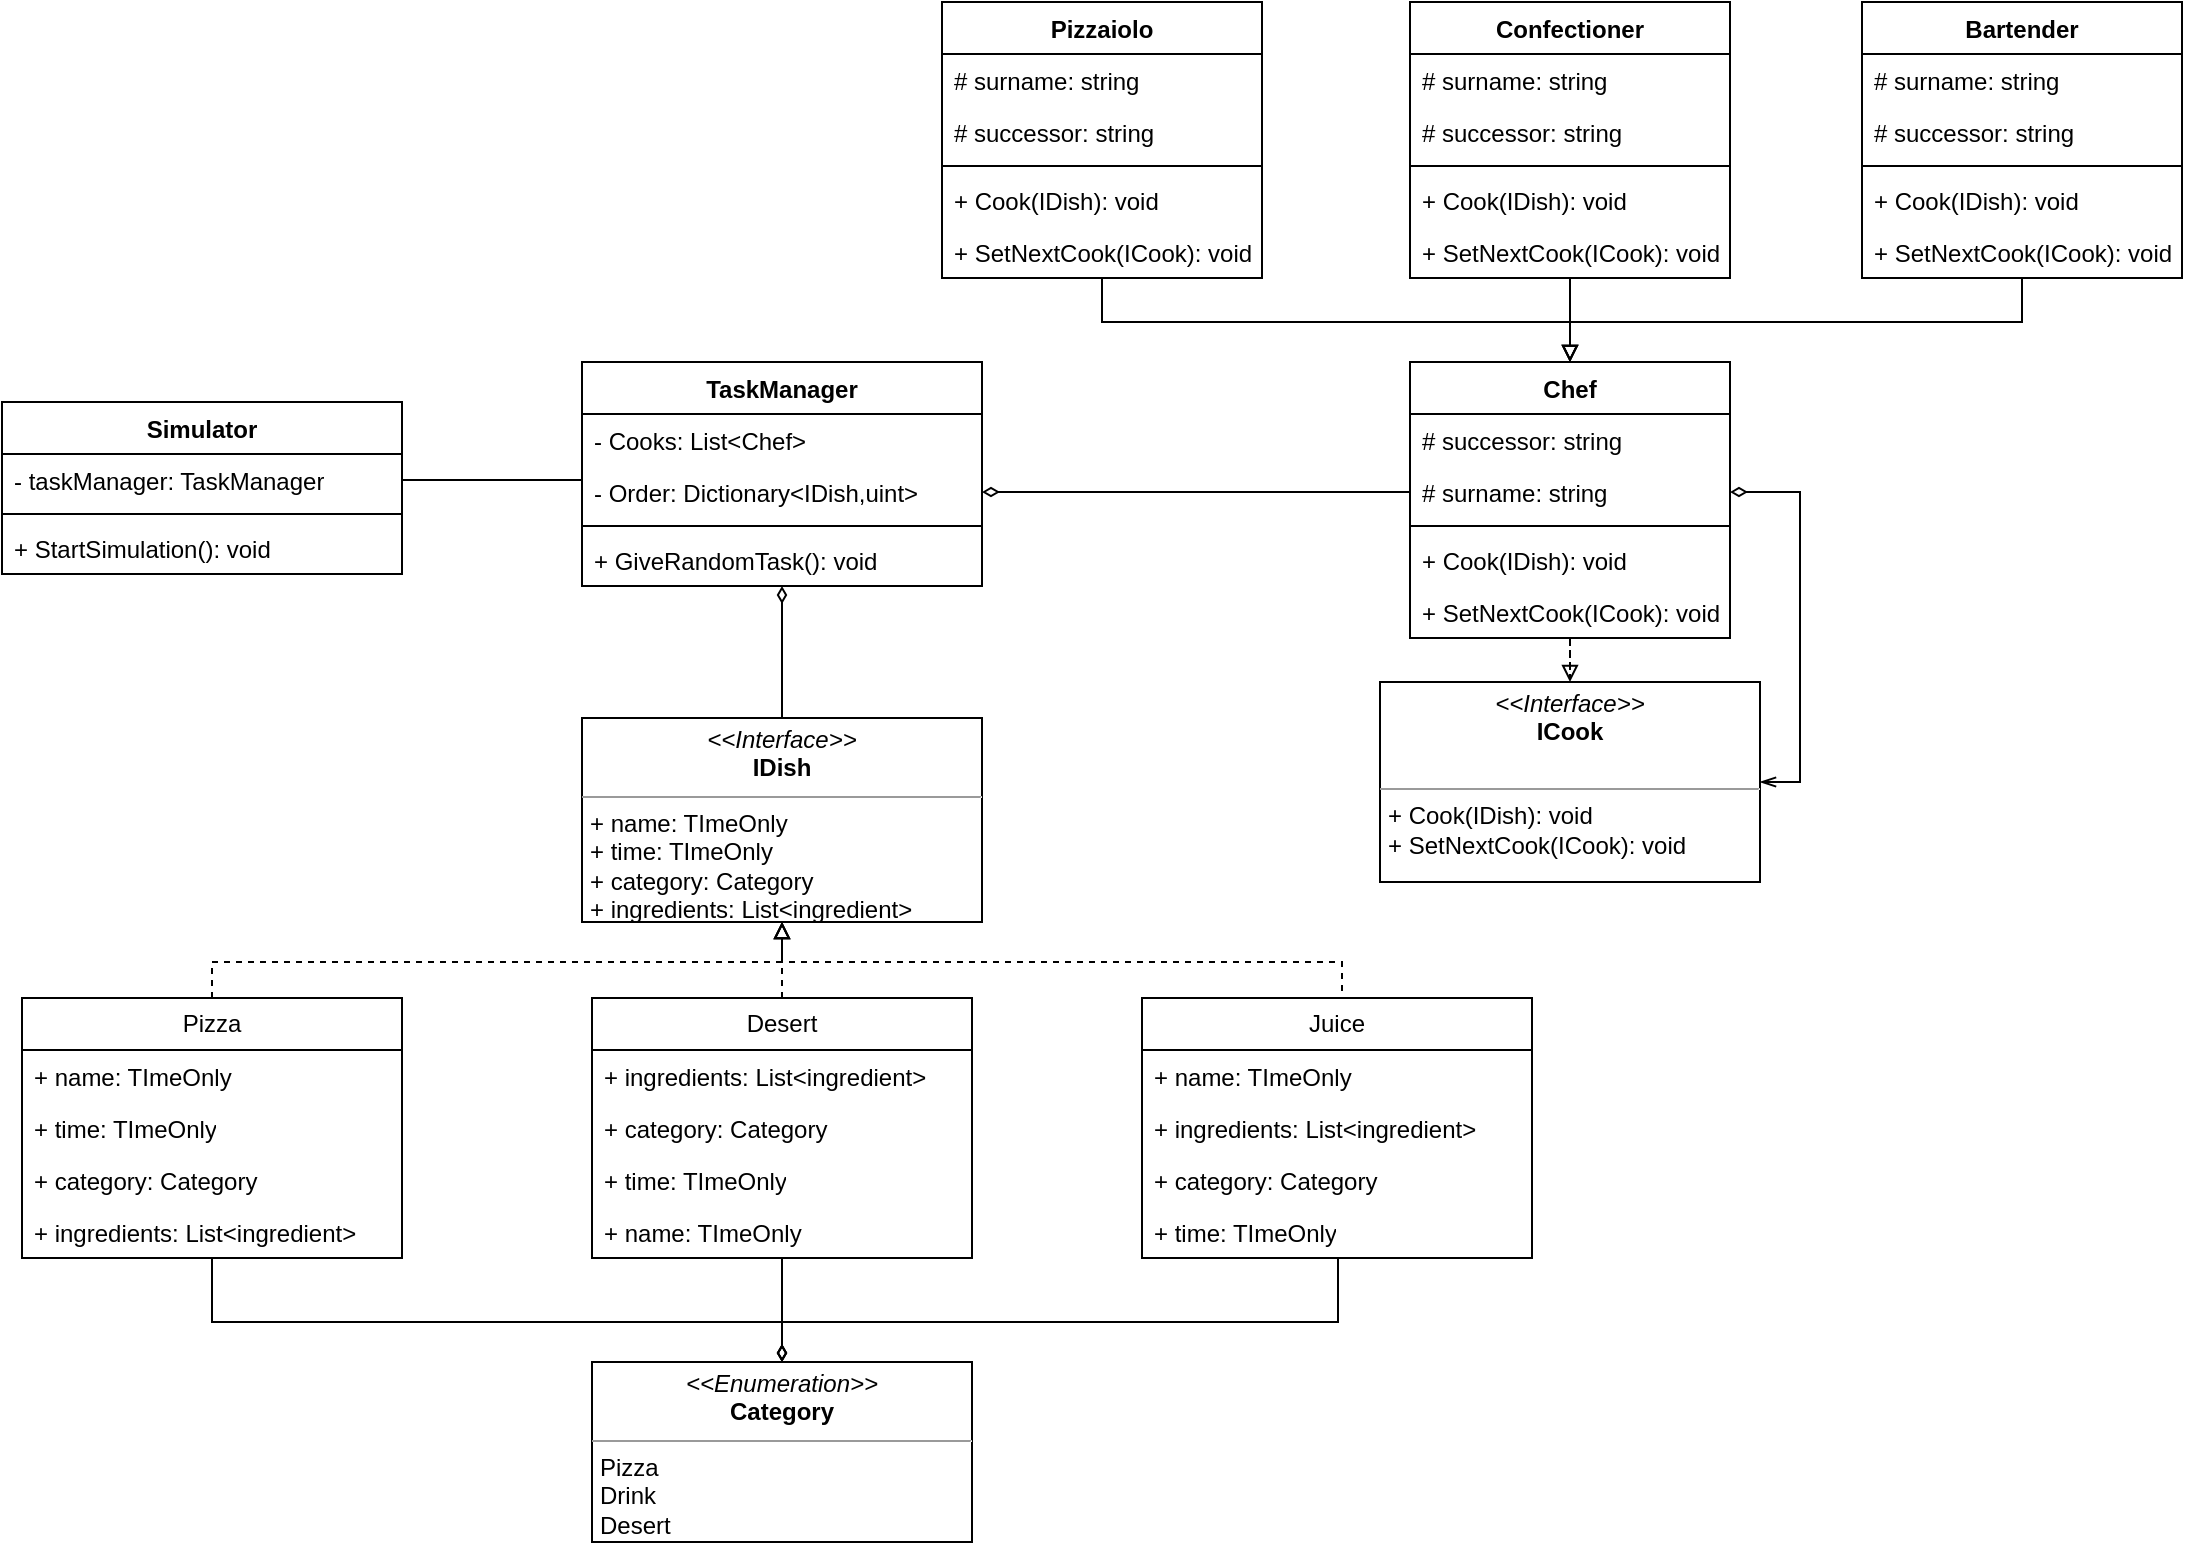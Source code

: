 <mxfile version="21.3.2" type="device">
  <diagram name="Страница 1" id="_z9sbXUod7Zqww_JdPd2">
    <mxGraphModel dx="2232" dy="864" grid="1" gridSize="10" guides="1" tooltips="1" connect="1" arrows="1" fold="1" page="1" pageScale="1" pageWidth="827" pageHeight="1169" math="0" shadow="0">
      <root>
        <mxCell id="0" />
        <mxCell id="1" parent="0" />
        <mxCell id="1dVAUiEyzIbPY-LR-RZL-49" style="edgeStyle=orthogonalEdgeStyle;rounded=0;orthogonalLoop=1;jettySize=auto;html=1;entryX=0.5;entryY=0;entryDx=0;entryDy=0;endArrow=block;endFill=0;" edge="1" parent="1" source="1dVAUiEyzIbPY-LR-RZL-1" target="1dVAUiEyzIbPY-LR-RZL-42">
          <mxGeometry relative="1" as="geometry">
            <Array as="points">
              <mxPoint x="-30" y="370" />
              <mxPoint x="204" y="370" />
            </Array>
          </mxGeometry>
        </mxCell>
        <mxCell id="1dVAUiEyzIbPY-LR-RZL-1" value="Pizzaiolo" style="swimlane;fontStyle=1;align=center;verticalAlign=top;childLayout=stackLayout;horizontal=1;startSize=26;horizontalStack=0;resizeParent=1;resizeParentMax=0;resizeLast=0;collapsible=1;marginBottom=0;whiteSpace=wrap;html=1;" vertex="1" parent="1">
          <mxGeometry x="-110" y="210" width="160" height="138" as="geometry" />
        </mxCell>
        <mxCell id="1dVAUiEyzIbPY-LR-RZL-56" value="# surname: string" style="text;strokeColor=none;fillColor=none;align=left;verticalAlign=top;spacingLeft=4;spacingRight=4;overflow=hidden;rotatable=0;points=[[0,0.5],[1,0.5]];portConstraint=eastwest;whiteSpace=wrap;html=1;" vertex="1" parent="1dVAUiEyzIbPY-LR-RZL-1">
          <mxGeometry y="26" width="160" height="26" as="geometry" />
        </mxCell>
        <mxCell id="1dVAUiEyzIbPY-LR-RZL-55" value="# successor: string" style="text;strokeColor=none;fillColor=none;align=left;verticalAlign=top;spacingLeft=4;spacingRight=4;overflow=hidden;rotatable=0;points=[[0,0.5],[1,0.5]];portConstraint=eastwest;whiteSpace=wrap;html=1;" vertex="1" parent="1dVAUiEyzIbPY-LR-RZL-1">
          <mxGeometry y="52" width="160" height="26" as="geometry" />
        </mxCell>
        <mxCell id="1dVAUiEyzIbPY-LR-RZL-3" value="" style="line;strokeWidth=1;fillColor=none;align=left;verticalAlign=middle;spacingTop=-1;spacingLeft=3;spacingRight=3;rotatable=0;labelPosition=right;points=[];portConstraint=eastwest;strokeColor=inherit;" vertex="1" parent="1dVAUiEyzIbPY-LR-RZL-1">
          <mxGeometry y="78" width="160" height="8" as="geometry" />
        </mxCell>
        <mxCell id="1dVAUiEyzIbPY-LR-RZL-4" value="+ Cook(IDish): void" style="text;strokeColor=none;fillColor=none;align=left;verticalAlign=top;spacingLeft=4;spacingRight=4;overflow=hidden;rotatable=0;points=[[0,0.5],[1,0.5]];portConstraint=eastwest;whiteSpace=wrap;html=1;" vertex="1" parent="1dVAUiEyzIbPY-LR-RZL-1">
          <mxGeometry y="86" width="160" height="26" as="geometry" />
        </mxCell>
        <mxCell id="1dVAUiEyzIbPY-LR-RZL-65" value="+ SetNextCook(ICook): void" style="text;strokeColor=none;fillColor=none;align=left;verticalAlign=top;spacingLeft=4;spacingRight=4;overflow=hidden;rotatable=0;points=[[0,0.5],[1,0.5]];portConstraint=eastwest;whiteSpace=wrap;html=1;" vertex="1" parent="1dVAUiEyzIbPY-LR-RZL-1">
          <mxGeometry y="112" width="160" height="26" as="geometry" />
        </mxCell>
        <mxCell id="1dVAUiEyzIbPY-LR-RZL-5" value="&lt;p style=&quot;margin:0px;margin-top:4px;text-align:center;&quot;&gt;&lt;i&gt;&amp;lt;&amp;lt;Interface&amp;gt;&amp;gt;&lt;/i&gt;&lt;br&gt;&lt;b&gt;ICook&lt;/b&gt;&lt;/p&gt;&lt;p style=&quot;margin:0px;margin-left:4px;&quot;&gt;&lt;br&gt;&lt;/p&gt;&lt;hr size=&quot;1&quot;&gt;&lt;p style=&quot;margin:0px;margin-left:4px;&quot;&gt;+ Cook(IDish): void&lt;br&gt;&lt;/p&gt;&lt;p style=&quot;margin:0px;margin-left:4px;&quot;&gt;+ SetNextCook(ICook): void&lt;/p&gt;&lt;p style=&quot;margin:0px;margin-left:4px;&quot;&gt;&lt;br&gt;&lt;/p&gt;" style="verticalAlign=top;align=left;overflow=fill;fontSize=12;fontFamily=Helvetica;html=1;whiteSpace=wrap;" vertex="1" parent="1">
          <mxGeometry x="109" y="550" width="190" height="100" as="geometry" />
        </mxCell>
        <mxCell id="1dVAUiEyzIbPY-LR-RZL-50" style="edgeStyle=orthogonalEdgeStyle;rounded=0;orthogonalLoop=1;jettySize=auto;html=1;endArrow=block;endFill=0;" edge="1" parent="1" source="1dVAUiEyzIbPY-LR-RZL-6">
          <mxGeometry relative="1" as="geometry">
            <mxPoint x="204" y="390" as="targetPoint" />
          </mxGeometry>
        </mxCell>
        <mxCell id="1dVAUiEyzIbPY-LR-RZL-6" value="Confectioner" style="swimlane;fontStyle=1;align=center;verticalAlign=top;childLayout=stackLayout;horizontal=1;startSize=26;horizontalStack=0;resizeParent=1;resizeParentMax=0;resizeLast=0;collapsible=1;marginBottom=0;whiteSpace=wrap;html=1;" vertex="1" parent="1">
          <mxGeometry x="124" y="210" width="160" height="138" as="geometry" />
        </mxCell>
        <mxCell id="1dVAUiEyzIbPY-LR-RZL-58" value="# surname: string" style="text;strokeColor=none;fillColor=none;align=left;verticalAlign=top;spacingLeft=4;spacingRight=4;overflow=hidden;rotatable=0;points=[[0,0.5],[1,0.5]];portConstraint=eastwest;whiteSpace=wrap;html=1;" vertex="1" parent="1dVAUiEyzIbPY-LR-RZL-6">
          <mxGeometry y="26" width="160" height="26" as="geometry" />
        </mxCell>
        <mxCell id="1dVAUiEyzIbPY-LR-RZL-57" value="# successor: string" style="text;strokeColor=none;fillColor=none;align=left;verticalAlign=top;spacingLeft=4;spacingRight=4;overflow=hidden;rotatable=0;points=[[0,0.5],[1,0.5]];portConstraint=eastwest;whiteSpace=wrap;html=1;" vertex="1" parent="1dVAUiEyzIbPY-LR-RZL-6">
          <mxGeometry y="52" width="160" height="26" as="geometry" />
        </mxCell>
        <mxCell id="1dVAUiEyzIbPY-LR-RZL-8" value="" style="line;strokeWidth=1;fillColor=none;align=left;verticalAlign=middle;spacingTop=-1;spacingLeft=3;spacingRight=3;rotatable=0;labelPosition=right;points=[];portConstraint=eastwest;strokeColor=inherit;" vertex="1" parent="1dVAUiEyzIbPY-LR-RZL-6">
          <mxGeometry y="78" width="160" height="8" as="geometry" />
        </mxCell>
        <mxCell id="1dVAUiEyzIbPY-LR-RZL-9" value="+ Cook(IDish): void" style="text;strokeColor=none;fillColor=none;align=left;verticalAlign=top;spacingLeft=4;spacingRight=4;overflow=hidden;rotatable=0;points=[[0,0.5],[1,0.5]];portConstraint=eastwest;whiteSpace=wrap;html=1;" vertex="1" parent="1dVAUiEyzIbPY-LR-RZL-6">
          <mxGeometry y="86" width="160" height="26" as="geometry" />
        </mxCell>
        <mxCell id="1dVAUiEyzIbPY-LR-RZL-64" value="+ SetNextCook(ICook): void" style="text;strokeColor=none;fillColor=none;align=left;verticalAlign=top;spacingLeft=4;spacingRight=4;overflow=hidden;rotatable=0;points=[[0,0.5],[1,0.5]];portConstraint=eastwest;whiteSpace=wrap;html=1;" vertex="1" parent="1dVAUiEyzIbPY-LR-RZL-6">
          <mxGeometry y="112" width="160" height="26" as="geometry" />
        </mxCell>
        <mxCell id="1dVAUiEyzIbPY-LR-RZL-51" style="edgeStyle=orthogonalEdgeStyle;rounded=0;orthogonalLoop=1;jettySize=auto;html=1;entryX=0.5;entryY=0;entryDx=0;entryDy=0;endArrow=block;endFill=0;" edge="1" parent="1" source="1dVAUiEyzIbPY-LR-RZL-10" target="1dVAUiEyzIbPY-LR-RZL-42">
          <mxGeometry relative="1" as="geometry">
            <Array as="points">
              <mxPoint x="430" y="370" />
              <mxPoint x="204" y="370" />
            </Array>
          </mxGeometry>
        </mxCell>
        <mxCell id="1dVAUiEyzIbPY-LR-RZL-10" value="Bartender" style="swimlane;fontStyle=1;align=center;verticalAlign=top;childLayout=stackLayout;horizontal=1;startSize=26;horizontalStack=0;resizeParent=1;resizeParentMax=0;resizeLast=0;collapsible=1;marginBottom=0;whiteSpace=wrap;html=1;" vertex="1" parent="1">
          <mxGeometry x="350" y="210" width="160" height="138" as="geometry" />
        </mxCell>
        <mxCell id="1dVAUiEyzIbPY-LR-RZL-60" value="# surname: string" style="text;strokeColor=none;fillColor=none;align=left;verticalAlign=top;spacingLeft=4;spacingRight=4;overflow=hidden;rotatable=0;points=[[0,0.5],[1,0.5]];portConstraint=eastwest;whiteSpace=wrap;html=1;" vertex="1" parent="1dVAUiEyzIbPY-LR-RZL-10">
          <mxGeometry y="26" width="160" height="26" as="geometry" />
        </mxCell>
        <mxCell id="1dVAUiEyzIbPY-LR-RZL-59" value="# successor: string" style="text;strokeColor=none;fillColor=none;align=left;verticalAlign=top;spacingLeft=4;spacingRight=4;overflow=hidden;rotatable=0;points=[[0,0.5],[1,0.5]];portConstraint=eastwest;whiteSpace=wrap;html=1;" vertex="1" parent="1dVAUiEyzIbPY-LR-RZL-10">
          <mxGeometry y="52" width="160" height="26" as="geometry" />
        </mxCell>
        <mxCell id="1dVAUiEyzIbPY-LR-RZL-12" value="" style="line;strokeWidth=1;fillColor=none;align=left;verticalAlign=middle;spacingTop=-1;spacingLeft=3;spacingRight=3;rotatable=0;labelPosition=right;points=[];portConstraint=eastwest;strokeColor=inherit;" vertex="1" parent="1dVAUiEyzIbPY-LR-RZL-10">
          <mxGeometry y="78" width="160" height="8" as="geometry" />
        </mxCell>
        <mxCell id="1dVAUiEyzIbPY-LR-RZL-13" value="+ Cook(IDish): void" style="text;strokeColor=none;fillColor=none;align=left;verticalAlign=top;spacingLeft=4;spacingRight=4;overflow=hidden;rotatable=0;points=[[0,0.5],[1,0.5]];portConstraint=eastwest;whiteSpace=wrap;html=1;" vertex="1" parent="1dVAUiEyzIbPY-LR-RZL-10">
          <mxGeometry y="86" width="160" height="26" as="geometry" />
        </mxCell>
        <mxCell id="1dVAUiEyzIbPY-LR-RZL-63" value="+ SetNextCook(ICook): void" style="text;strokeColor=none;fillColor=none;align=left;verticalAlign=top;spacingLeft=4;spacingRight=4;overflow=hidden;rotatable=0;points=[[0,0.5],[1,0.5]];portConstraint=eastwest;whiteSpace=wrap;html=1;" vertex="1" parent="1dVAUiEyzIbPY-LR-RZL-10">
          <mxGeometry y="112" width="160" height="26" as="geometry" />
        </mxCell>
        <mxCell id="1dVAUiEyzIbPY-LR-RZL-74" style="edgeStyle=orthogonalEdgeStyle;rounded=0;orthogonalLoop=1;jettySize=auto;html=1;entryX=0.5;entryY=0;entryDx=0;entryDy=0;startArrow=diamondThin;startFill=0;endArrow=none;endFill=0;" edge="1" parent="1" source="1dVAUiEyzIbPY-LR-RZL-18" target="1dVAUiEyzIbPY-LR-RZL-23">
          <mxGeometry relative="1" as="geometry" />
        </mxCell>
        <mxCell id="1dVAUiEyzIbPY-LR-RZL-18" value="TaskManager" style="swimlane;fontStyle=1;align=center;verticalAlign=top;childLayout=stackLayout;horizontal=1;startSize=26;horizontalStack=0;resizeParent=1;resizeParentMax=0;resizeLast=0;collapsible=1;marginBottom=0;whiteSpace=wrap;html=1;" vertex="1" parent="1">
          <mxGeometry x="-290" y="390" width="200" height="112" as="geometry" />
        </mxCell>
        <mxCell id="1dVAUiEyzIbPY-LR-RZL-19" value="- Cooks: List&amp;lt;Chef&amp;gt;" style="text;strokeColor=none;fillColor=none;align=left;verticalAlign=top;spacingLeft=4;spacingRight=4;overflow=hidden;rotatable=0;points=[[0,0.5],[1,0.5]];portConstraint=eastwest;whiteSpace=wrap;html=1;" vertex="1" parent="1dVAUiEyzIbPY-LR-RZL-18">
          <mxGeometry y="26" width="200" height="26" as="geometry" />
        </mxCell>
        <mxCell id="1dVAUiEyzIbPY-LR-RZL-22" value="- Order: Dictionary&amp;lt;IDish,uint&amp;gt;" style="text;strokeColor=none;fillColor=none;align=left;verticalAlign=top;spacingLeft=4;spacingRight=4;overflow=hidden;rotatable=0;points=[[0,0.5],[1,0.5]];portConstraint=eastwest;whiteSpace=wrap;html=1;" vertex="1" parent="1dVAUiEyzIbPY-LR-RZL-18">
          <mxGeometry y="52" width="200" height="26" as="geometry" />
        </mxCell>
        <mxCell id="1dVAUiEyzIbPY-LR-RZL-20" value="" style="line;strokeWidth=1;fillColor=none;align=left;verticalAlign=middle;spacingTop=-1;spacingLeft=3;spacingRight=3;rotatable=0;labelPosition=right;points=[];portConstraint=eastwest;strokeColor=inherit;" vertex="1" parent="1dVAUiEyzIbPY-LR-RZL-18">
          <mxGeometry y="78" width="200" height="8" as="geometry" />
        </mxCell>
        <mxCell id="1dVAUiEyzIbPY-LR-RZL-21" value="+ GiveRandomTask(): void" style="text;strokeColor=none;fillColor=none;align=left;verticalAlign=top;spacingLeft=4;spacingRight=4;overflow=hidden;rotatable=0;points=[[0,0.5],[1,0.5]];portConstraint=eastwest;whiteSpace=wrap;html=1;" vertex="1" parent="1dVAUiEyzIbPY-LR-RZL-18">
          <mxGeometry y="86" width="200" height="26" as="geometry" />
        </mxCell>
        <mxCell id="1dVAUiEyzIbPY-LR-RZL-23" value="&lt;p style=&quot;margin:0px;margin-top:4px;text-align:center;&quot;&gt;&lt;i&gt;&amp;lt;&amp;lt;Interface&amp;gt;&amp;gt;&lt;/i&gt;&lt;br&gt;&lt;b&gt;IDish&lt;/b&gt;&lt;/p&gt;&lt;hr size=&quot;1&quot;&gt;&lt;p style=&quot;margin:0px;margin-left:4px;&quot;&gt;+ name: TImeOnly&lt;br&gt;&lt;/p&gt;&lt;p style=&quot;margin:0px;margin-left:4px;&quot;&gt;+ time: TImeOnly&lt;br&gt;&lt;/p&gt;&lt;p style=&quot;margin:0px;margin-left:4px;&quot;&gt;+ category: Category&lt;/p&gt;&lt;p style=&quot;margin:0px;margin-left:4px;&quot;&gt;+ ingredients: List&amp;lt;ingredient&amp;gt;&lt;/p&gt;" style="verticalAlign=top;align=left;overflow=fill;fontSize=12;fontFamily=Helvetica;html=1;whiteSpace=wrap;" vertex="1" parent="1">
          <mxGeometry x="-290" y="568" width="200" height="102" as="geometry" />
        </mxCell>
        <mxCell id="1dVAUiEyzIbPY-LR-RZL-75" style="edgeStyle=orthogonalEdgeStyle;rounded=0;orthogonalLoop=1;jettySize=auto;html=1;entryX=0.5;entryY=1;entryDx=0;entryDy=0;endArrow=block;endFill=0;dashed=1;exitX=0.5;exitY=0;exitDx=0;exitDy=0;" edge="1" parent="1" source="1dVAUiEyzIbPY-LR-RZL-30" target="1dVAUiEyzIbPY-LR-RZL-23">
          <mxGeometry relative="1" as="geometry">
            <Array as="points">
              <mxPoint x="-475" y="690" />
              <mxPoint x="-190" y="690" />
            </Array>
          </mxGeometry>
        </mxCell>
        <mxCell id="1dVAUiEyzIbPY-LR-RZL-30" value="Pizza" style="swimlane;fontStyle=0;childLayout=stackLayout;horizontal=1;startSize=26;fillColor=none;horizontalStack=0;resizeParent=1;resizeParentMax=0;resizeLast=0;collapsible=1;marginBottom=0;whiteSpace=wrap;html=1;" vertex="1" parent="1">
          <mxGeometry x="-570" y="708" width="190" height="130" as="geometry" />
        </mxCell>
        <mxCell id="1dVAUiEyzIbPY-LR-RZL-34" value="+ name: TImeOnly" style="text;strokeColor=none;fillColor=none;align=left;verticalAlign=top;spacingLeft=4;spacingRight=4;overflow=hidden;rotatable=0;points=[[0,0.5],[1,0.5]];portConstraint=eastwest;whiteSpace=wrap;html=1;" vertex="1" parent="1dVAUiEyzIbPY-LR-RZL-30">
          <mxGeometry y="26" width="190" height="26" as="geometry" />
        </mxCell>
        <mxCell id="1dVAUiEyzIbPY-LR-RZL-80" value="+ time: TImeOnly" style="text;strokeColor=none;fillColor=none;align=left;verticalAlign=top;spacingLeft=4;spacingRight=4;overflow=hidden;rotatable=0;points=[[0,0.5],[1,0.5]];portConstraint=eastwest;whiteSpace=wrap;html=1;" vertex="1" parent="1dVAUiEyzIbPY-LR-RZL-30">
          <mxGeometry y="52" width="190" height="26" as="geometry" />
        </mxCell>
        <mxCell id="1dVAUiEyzIbPY-LR-RZL-81" value="+ category: Category" style="text;strokeColor=none;fillColor=none;align=left;verticalAlign=top;spacingLeft=4;spacingRight=4;overflow=hidden;rotatable=0;points=[[0,0.5],[1,0.5]];portConstraint=eastwest;whiteSpace=wrap;html=1;" vertex="1" parent="1dVAUiEyzIbPY-LR-RZL-30">
          <mxGeometry y="78" width="190" height="26" as="geometry" />
        </mxCell>
        <mxCell id="1dVAUiEyzIbPY-LR-RZL-35" value="+ ingredients: List&amp;lt;ingredient&amp;gt;" style="text;strokeColor=none;fillColor=none;align=left;verticalAlign=top;spacingLeft=4;spacingRight=4;overflow=hidden;rotatable=0;points=[[0,0.5],[1,0.5]];portConstraint=eastwest;whiteSpace=wrap;html=1;" vertex="1" parent="1dVAUiEyzIbPY-LR-RZL-30">
          <mxGeometry y="104" width="190" height="26" as="geometry" />
        </mxCell>
        <mxCell id="1dVAUiEyzIbPY-LR-RZL-76" style="edgeStyle=orthogonalEdgeStyle;rounded=0;orthogonalLoop=1;jettySize=auto;html=1;entryX=0.5;entryY=1;entryDx=0;entryDy=0;dashed=1;endArrow=block;endFill=0;" edge="1" parent="1" source="1dVAUiEyzIbPY-LR-RZL-36" target="1dVAUiEyzIbPY-LR-RZL-23">
          <mxGeometry relative="1" as="geometry" />
        </mxCell>
        <mxCell id="1dVAUiEyzIbPY-LR-RZL-36" value="Desert" style="swimlane;fontStyle=0;childLayout=stackLayout;horizontal=1;startSize=26;fillColor=none;horizontalStack=0;resizeParent=1;resizeParentMax=0;resizeLast=0;collapsible=1;marginBottom=0;whiteSpace=wrap;html=1;" vertex="1" parent="1">
          <mxGeometry x="-285" y="708" width="190" height="130" as="geometry" />
        </mxCell>
        <mxCell id="1dVAUiEyzIbPY-LR-RZL-98" value="+ ingredients: List&amp;lt;ingredient&amp;gt;" style="text;strokeColor=none;fillColor=none;align=left;verticalAlign=top;spacingLeft=4;spacingRight=4;overflow=hidden;rotatable=0;points=[[0,0.5],[1,0.5]];portConstraint=eastwest;whiteSpace=wrap;html=1;" vertex="1" parent="1dVAUiEyzIbPY-LR-RZL-36">
          <mxGeometry y="26" width="190" height="26" as="geometry" />
        </mxCell>
        <mxCell id="1dVAUiEyzIbPY-LR-RZL-97" value="+ category: Category" style="text;strokeColor=none;fillColor=none;align=left;verticalAlign=top;spacingLeft=4;spacingRight=4;overflow=hidden;rotatable=0;points=[[0,0.5],[1,0.5]];portConstraint=eastwest;whiteSpace=wrap;html=1;" vertex="1" parent="1dVAUiEyzIbPY-LR-RZL-36">
          <mxGeometry y="52" width="190" height="26" as="geometry" />
        </mxCell>
        <mxCell id="1dVAUiEyzIbPY-LR-RZL-96" value="+ time: TImeOnly" style="text;strokeColor=none;fillColor=none;align=left;verticalAlign=top;spacingLeft=4;spacingRight=4;overflow=hidden;rotatable=0;points=[[0,0.5],[1,0.5]];portConstraint=eastwest;whiteSpace=wrap;html=1;" vertex="1" parent="1dVAUiEyzIbPY-LR-RZL-36">
          <mxGeometry y="78" width="190" height="26" as="geometry" />
        </mxCell>
        <mxCell id="1dVAUiEyzIbPY-LR-RZL-95" value="+ name: TImeOnly" style="text;strokeColor=none;fillColor=none;align=left;verticalAlign=top;spacingLeft=4;spacingRight=4;overflow=hidden;rotatable=0;points=[[0,0.5],[1,0.5]];portConstraint=eastwest;whiteSpace=wrap;html=1;" vertex="1" parent="1dVAUiEyzIbPY-LR-RZL-36">
          <mxGeometry y="104" width="190" height="26" as="geometry" />
        </mxCell>
        <mxCell id="1dVAUiEyzIbPY-LR-RZL-77" style="edgeStyle=orthogonalEdgeStyle;rounded=0;orthogonalLoop=1;jettySize=auto;html=1;entryX=0.5;entryY=1;entryDx=0;entryDy=0;dashed=1;endArrow=block;endFill=0;exitX=0.5;exitY=0;exitDx=0;exitDy=0;" edge="1" parent="1" source="1dVAUiEyzIbPY-LR-RZL-39" target="1dVAUiEyzIbPY-LR-RZL-23">
          <mxGeometry relative="1" as="geometry">
            <Array as="points">
              <mxPoint x="90" y="708" />
              <mxPoint x="90" y="690" />
              <mxPoint x="-190" y="690" />
            </Array>
          </mxGeometry>
        </mxCell>
        <mxCell id="1dVAUiEyzIbPY-LR-RZL-39" value="Juice" style="swimlane;fontStyle=0;childLayout=stackLayout;horizontal=1;startSize=26;fillColor=none;horizontalStack=0;resizeParent=1;resizeParentMax=0;resizeLast=0;collapsible=1;marginBottom=0;whiteSpace=wrap;html=1;" vertex="1" parent="1">
          <mxGeometry x="-10" y="708" width="195" height="130" as="geometry" />
        </mxCell>
        <mxCell id="1dVAUiEyzIbPY-LR-RZL-91" value="+ name: TImeOnly" style="text;strokeColor=none;fillColor=none;align=left;verticalAlign=top;spacingLeft=4;spacingRight=4;overflow=hidden;rotatable=0;points=[[0,0.5],[1,0.5]];portConstraint=eastwest;whiteSpace=wrap;html=1;" vertex="1" parent="1dVAUiEyzIbPY-LR-RZL-39">
          <mxGeometry y="26" width="195" height="26" as="geometry" />
        </mxCell>
        <mxCell id="1dVAUiEyzIbPY-LR-RZL-94" value="+ ingredients: List&amp;lt;ingredient&amp;gt;" style="text;strokeColor=none;fillColor=none;align=left;verticalAlign=top;spacingLeft=4;spacingRight=4;overflow=hidden;rotatable=0;points=[[0,0.5],[1,0.5]];portConstraint=eastwest;whiteSpace=wrap;html=1;" vertex="1" parent="1dVAUiEyzIbPY-LR-RZL-39">
          <mxGeometry y="52" width="195" height="26" as="geometry" />
        </mxCell>
        <mxCell id="1dVAUiEyzIbPY-LR-RZL-93" value="+ category: Category" style="text;strokeColor=none;fillColor=none;align=left;verticalAlign=top;spacingLeft=4;spacingRight=4;overflow=hidden;rotatable=0;points=[[0,0.5],[1,0.5]];portConstraint=eastwest;whiteSpace=wrap;html=1;" vertex="1" parent="1dVAUiEyzIbPY-LR-RZL-39">
          <mxGeometry y="78" width="195" height="26" as="geometry" />
        </mxCell>
        <mxCell id="1dVAUiEyzIbPY-LR-RZL-92" value="+ time: TImeOnly" style="text;strokeColor=none;fillColor=none;align=left;verticalAlign=top;spacingLeft=4;spacingRight=4;overflow=hidden;rotatable=0;points=[[0,0.5],[1,0.5]];portConstraint=eastwest;whiteSpace=wrap;html=1;" vertex="1" parent="1dVAUiEyzIbPY-LR-RZL-39">
          <mxGeometry y="104" width="195" height="26" as="geometry" />
        </mxCell>
        <mxCell id="1dVAUiEyzIbPY-LR-RZL-47" style="edgeStyle=orthogonalEdgeStyle;rounded=0;orthogonalLoop=1;jettySize=auto;html=1;entryX=0.5;entryY=0;entryDx=0;entryDy=0;dashed=1;endArrow=block;endFill=0;" edge="1" parent="1" source="1dVAUiEyzIbPY-LR-RZL-42" target="1dVAUiEyzIbPY-LR-RZL-5">
          <mxGeometry relative="1" as="geometry" />
        </mxCell>
        <mxCell id="1dVAUiEyzIbPY-LR-RZL-42" value="Chef" style="swimlane;fontStyle=1;align=center;verticalAlign=top;childLayout=stackLayout;horizontal=1;startSize=26;horizontalStack=0;resizeParent=1;resizeParentMax=0;resizeLast=0;collapsible=1;marginBottom=0;whiteSpace=wrap;html=1;" vertex="1" parent="1">
          <mxGeometry x="124" y="390" width="160" height="138" as="geometry" />
        </mxCell>
        <mxCell id="1dVAUiEyzIbPY-LR-RZL-43" value="# successor: string" style="text;strokeColor=none;fillColor=none;align=left;verticalAlign=top;spacingLeft=4;spacingRight=4;overflow=hidden;rotatable=0;points=[[0,0.5],[1,0.5]];portConstraint=eastwest;whiteSpace=wrap;html=1;" vertex="1" parent="1dVAUiEyzIbPY-LR-RZL-42">
          <mxGeometry y="26" width="160" height="26" as="geometry" />
        </mxCell>
        <mxCell id="1dVAUiEyzIbPY-LR-RZL-46" value="# surname: string" style="text;strokeColor=none;fillColor=none;align=left;verticalAlign=top;spacingLeft=4;spacingRight=4;overflow=hidden;rotatable=0;points=[[0,0.5],[1,0.5]];portConstraint=eastwest;whiteSpace=wrap;html=1;" vertex="1" parent="1dVAUiEyzIbPY-LR-RZL-42">
          <mxGeometry y="52" width="160" height="26" as="geometry" />
        </mxCell>
        <mxCell id="1dVAUiEyzIbPY-LR-RZL-44" value="" style="line;strokeWidth=1;fillColor=none;align=left;verticalAlign=middle;spacingTop=-1;spacingLeft=3;spacingRight=3;rotatable=0;labelPosition=right;points=[];portConstraint=eastwest;strokeColor=inherit;" vertex="1" parent="1dVAUiEyzIbPY-LR-RZL-42">
          <mxGeometry y="78" width="160" height="8" as="geometry" />
        </mxCell>
        <mxCell id="1dVAUiEyzIbPY-LR-RZL-45" value="+ Cook(IDish): void" style="text;strokeColor=none;fillColor=none;align=left;verticalAlign=top;spacingLeft=4;spacingRight=4;overflow=hidden;rotatable=0;points=[[0,0.5],[1,0.5]];portConstraint=eastwest;whiteSpace=wrap;html=1;" vertex="1" parent="1dVAUiEyzIbPY-LR-RZL-42">
          <mxGeometry y="86" width="160" height="26" as="geometry" />
        </mxCell>
        <mxCell id="1dVAUiEyzIbPY-LR-RZL-61" value="+ SetNextCook(ICook): void" style="text;strokeColor=none;fillColor=none;align=left;verticalAlign=top;spacingLeft=4;spacingRight=4;overflow=hidden;rotatable=0;points=[[0,0.5],[1,0.5]];portConstraint=eastwest;whiteSpace=wrap;html=1;" vertex="1" parent="1dVAUiEyzIbPY-LR-RZL-42">
          <mxGeometry y="112" width="160" height="26" as="geometry" />
        </mxCell>
        <mxCell id="1dVAUiEyzIbPY-LR-RZL-52" style="edgeStyle=orthogonalEdgeStyle;rounded=0;orthogonalLoop=1;jettySize=auto;html=1;entryX=1;entryY=0.5;entryDx=0;entryDy=0;startArrow=diamondThin;startFill=0;endArrow=openThin;endFill=0;" edge="1" parent="1" source="1dVAUiEyzIbPY-LR-RZL-46" target="1dVAUiEyzIbPY-LR-RZL-5">
          <mxGeometry relative="1" as="geometry">
            <Array as="points">
              <mxPoint x="319" y="455" />
              <mxPoint x="319" y="600" />
            </Array>
          </mxGeometry>
        </mxCell>
        <mxCell id="1dVAUiEyzIbPY-LR-RZL-73" style="edgeStyle=orthogonalEdgeStyle;rounded=0;orthogonalLoop=1;jettySize=auto;html=1;entryX=0;entryY=0.5;entryDx=0;entryDy=0;startArrow=diamondThin;startFill=0;endArrow=none;endFill=0;" edge="1" parent="1" source="1dVAUiEyzIbPY-LR-RZL-22" target="1dVAUiEyzIbPY-LR-RZL-46">
          <mxGeometry relative="1" as="geometry" />
        </mxCell>
        <mxCell id="1dVAUiEyzIbPY-LR-RZL-100" style="edgeStyle=orthogonalEdgeStyle;rounded=0;orthogonalLoop=1;jettySize=auto;html=1;endArrow=none;endFill=0;startArrow=diamondThin;startFill=0;" edge="1" parent="1" source="1dVAUiEyzIbPY-LR-RZL-79" target="1dVAUiEyzIbPY-LR-RZL-36">
          <mxGeometry relative="1" as="geometry" />
        </mxCell>
        <mxCell id="1dVAUiEyzIbPY-LR-RZL-101" style="edgeStyle=orthogonalEdgeStyle;rounded=0;orthogonalLoop=1;jettySize=auto;html=1;endArrow=none;endFill=0;startArrow=diamondThin;startFill=0;" edge="1" parent="1" source="1dVAUiEyzIbPY-LR-RZL-79" target="1dVAUiEyzIbPY-LR-RZL-39">
          <mxGeometry relative="1" as="geometry">
            <Array as="points">
              <mxPoint x="-190" y="870" />
              <mxPoint x="88" y="870" />
            </Array>
          </mxGeometry>
        </mxCell>
        <mxCell id="1dVAUiEyzIbPY-LR-RZL-102" style="edgeStyle=orthogonalEdgeStyle;rounded=0;orthogonalLoop=1;jettySize=auto;html=1;endArrow=none;endFill=0;startArrow=diamondThin;startFill=0;" edge="1" parent="1" source="1dVAUiEyzIbPY-LR-RZL-79" target="1dVAUiEyzIbPY-LR-RZL-30">
          <mxGeometry relative="1" as="geometry">
            <Array as="points">
              <mxPoint x="-190" y="870" />
              <mxPoint x="-475" y="870" />
            </Array>
          </mxGeometry>
        </mxCell>
        <mxCell id="1dVAUiEyzIbPY-LR-RZL-79" value="&lt;p style=&quot;margin:0px;margin-top:4px;text-align:center;&quot;&gt;&lt;i&gt;&amp;lt;&amp;lt;Enumeration&amp;gt;&amp;gt;&lt;/i&gt;&lt;br&gt;&lt;b&gt;Category&lt;/b&gt;&lt;/p&gt;&lt;hr size=&quot;1&quot;&gt;&lt;p style=&quot;margin:0px;margin-left:4px;&quot;&gt;Pizza&lt;/p&gt;&lt;p style=&quot;margin:0px;margin-left:4px;&quot;&gt;Drink&lt;/p&gt;&lt;p style=&quot;margin:0px;margin-left:4px;&quot;&gt;Desert&lt;/p&gt;" style="verticalAlign=top;align=left;overflow=fill;fontSize=12;fontFamily=Helvetica;html=1;whiteSpace=wrap;" vertex="1" parent="1">
          <mxGeometry x="-285" y="890" width="190" height="90" as="geometry" />
        </mxCell>
        <mxCell id="1dVAUiEyzIbPY-LR-RZL-99" style="edgeStyle=orthogonalEdgeStyle;rounded=0;orthogonalLoop=1;jettySize=auto;html=1;exitX=0.5;exitY=1;exitDx=0;exitDy=0;" edge="1" parent="1" source="1dVAUiEyzIbPY-LR-RZL-79" target="1dVAUiEyzIbPY-LR-RZL-79">
          <mxGeometry relative="1" as="geometry" />
        </mxCell>
        <mxCell id="1dVAUiEyzIbPY-LR-RZL-103" value="Simulator" style="swimlane;fontStyle=1;align=center;verticalAlign=top;childLayout=stackLayout;horizontal=1;startSize=26;horizontalStack=0;resizeParent=1;resizeParentMax=0;resizeLast=0;collapsible=1;marginBottom=0;whiteSpace=wrap;html=1;" vertex="1" parent="1">
          <mxGeometry x="-580" y="410" width="200" height="86" as="geometry" />
        </mxCell>
        <mxCell id="1dVAUiEyzIbPY-LR-RZL-104" value="- taskManager: TaskManager" style="text;strokeColor=none;fillColor=none;align=left;verticalAlign=top;spacingLeft=4;spacingRight=4;overflow=hidden;rotatable=0;points=[[0,0.5],[1,0.5]];portConstraint=eastwest;whiteSpace=wrap;html=1;" vertex="1" parent="1dVAUiEyzIbPY-LR-RZL-103">
          <mxGeometry y="26" width="200" height="26" as="geometry" />
        </mxCell>
        <mxCell id="1dVAUiEyzIbPY-LR-RZL-106" value="" style="line;strokeWidth=1;fillColor=none;align=left;verticalAlign=middle;spacingTop=-1;spacingLeft=3;spacingRight=3;rotatable=0;labelPosition=right;points=[];portConstraint=eastwest;strokeColor=inherit;" vertex="1" parent="1dVAUiEyzIbPY-LR-RZL-103">
          <mxGeometry y="52" width="200" height="8" as="geometry" />
        </mxCell>
        <mxCell id="1dVAUiEyzIbPY-LR-RZL-107" value="+ StartSimulation(): void" style="text;strokeColor=none;fillColor=none;align=left;verticalAlign=top;spacingLeft=4;spacingRight=4;overflow=hidden;rotatable=0;points=[[0,0.5],[1,0.5]];portConstraint=eastwest;whiteSpace=wrap;html=1;" vertex="1" parent="1dVAUiEyzIbPY-LR-RZL-103">
          <mxGeometry y="60" width="200" height="26" as="geometry" />
        </mxCell>
        <mxCell id="1dVAUiEyzIbPY-LR-RZL-108" style="edgeStyle=orthogonalEdgeStyle;rounded=0;orthogonalLoop=1;jettySize=auto;html=1;endArrow=none;endFill=0;" edge="1" parent="1" source="1dVAUiEyzIbPY-LR-RZL-104" target="1dVAUiEyzIbPY-LR-RZL-18">
          <mxGeometry relative="1" as="geometry">
            <Array as="points">
              <mxPoint x="-320" y="449" />
              <mxPoint x="-320" y="449" />
            </Array>
          </mxGeometry>
        </mxCell>
      </root>
    </mxGraphModel>
  </diagram>
</mxfile>

